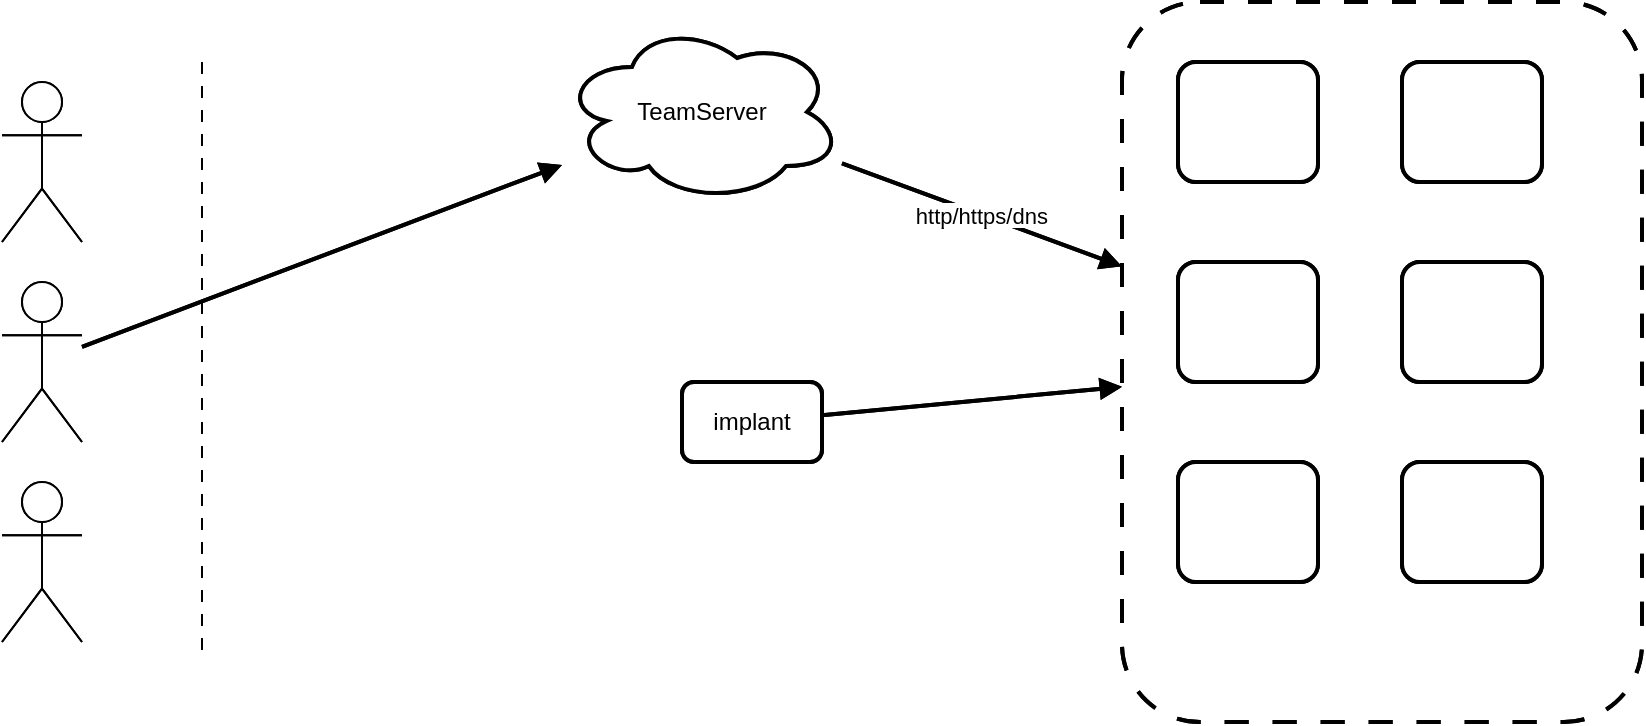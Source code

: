 <mxfile version="26.2.12">
  <diagram name="C2-Architecture" id="fJDzTPLzAQvEZuDJhh8x">
    <mxGraphModel dx="1044" dy="527" grid="1" gridSize="10" guides="1" tooltips="1" connect="1" arrows="1" fold="1" page="1" pageScale="1" pageWidth="827" pageHeight="1169" math="0" shadow="0">
      <root>
        <mxCell id="0" />
        <mxCell id="1" parent="0" />
        <mxCell id="GRzVxMHnf3-NTWmAIHRL-1" value="" style="shape=umlActor;verticalLabelPosition=bottom;verticalAlign=top;html=1;" vertex="1" parent="1">
          <mxGeometry x="80" y="160" width="40" height="80" as="geometry" />
        </mxCell>
        <mxCell id="GRzVxMHnf3-NTWmAIHRL-2" value="" style="shape=umlActor;verticalLabelPosition=bottom;verticalAlign=top;html=1;" vertex="1" parent="1">
          <mxGeometry x="80" y="260" width="40" height="80" as="geometry" />
        </mxCell>
        <mxCell id="GRzVxMHnf3-NTWmAIHRL-3" value="" style="shape=umlActor;verticalLabelPosition=bottom;verticalAlign=top;html=1;" vertex="1" parent="1">
          <mxGeometry x="80" y="360" width="40" height="80" as="geometry" />
        </mxCell>
        <mxCell id="GRzVxMHnf3-NTWmAIHRL-4" value="TeamServer" style="shape=cloud;whiteSpace=wrap;html=1;rounded=0;strokeWidth=2;" vertex="1" parent="1">
          <mxGeometry x="360" y="130" width="140" height="90" as="geometry" />
        </mxCell>
        <mxCell id="GRzVxMHnf3-NTWmAIHRL-5" value="implant" style="rounded=1;whiteSpace=wrap;html=1;strokeWidth=2;align=center;verticalAlign=middle;" vertex="1" parent="1">
          <mxGeometry x="420" y="310" width="70" height="40" as="geometry" />
        </mxCell>
        <mxCell id="GRzVxMHnf3-NTWmAIHRL-6" value="" style="rounded=1;dashed=1;dashPattern=6 6;whiteSpace=wrap;html=1;fillColor=none;strokeWidth=2;" vertex="1" parent="1">
          <mxGeometry x="640" y="120" width="260" height="360" as="geometry" />
        </mxCell>
        <mxCell id="GRzVxMHnf3-NTWmAIHRL-7" value="" style="rounded=1;whiteSpace=wrap;html=1;strokeWidth=2;" vertex="1" parent="GRzVxMHnf3-NTWmAIHRL-6">
          <mxGeometry x="28" y="30" width="70" height="60" as="geometry" />
        </mxCell>
        <mxCell id="GRzVxMHnf3-NTWmAIHRL-8" value="" style="rounded=1;whiteSpace=wrap;html=1;strokeWidth=2;" vertex="1" parent="GRzVxMHnf3-NTWmAIHRL-6">
          <mxGeometry x="140" y="30" width="70" height="60" as="geometry" />
        </mxCell>
        <mxCell id="GRzVxMHnf3-NTWmAIHRL-9" value="" style="rounded=1;whiteSpace=wrap;html=1;strokeWidth=2;" vertex="1" parent="GRzVxMHnf3-NTWmAIHRL-6">
          <mxGeometry x="28" y="130" width="70" height="60" as="geometry" />
        </mxCell>
        <mxCell id="GRzVxMHnf3-NTWmAIHRL-10" value="" style="rounded=1;whiteSpace=wrap;html=1;strokeWidth=2;" vertex="1" parent="GRzVxMHnf3-NTWmAIHRL-6">
          <mxGeometry x="140" y="130" width="70" height="60" as="geometry" />
        </mxCell>
        <mxCell id="GRzVxMHnf3-NTWmAIHRL-11" value="" style="rounded=1;whiteSpace=wrap;html=1;strokeWidth=2;" vertex="1" parent="GRzVxMHnf3-NTWmAIHRL-6">
          <mxGeometry x="28" y="230" width="70" height="60" as="geometry" />
        </mxCell>
        <mxCell id="GRzVxMHnf3-NTWmAIHRL-12" value="" style="rounded=1;whiteSpace=wrap;html=1;strokeWidth=2;" vertex="1" parent="GRzVxMHnf3-NTWmAIHRL-6">
          <mxGeometry x="140" y="230" width="70" height="60" as="geometry" />
        </mxCell>
        <mxCell id="GRzVxMHnf3-NTWmAIHRL-13" style="endArrow=block;endFill=1;strokeWidth=2;" edge="1" parent="1" source="GRzVxMHnf3-NTWmAIHRL-2" target="GRzVxMHnf3-NTWmAIHRL-4">
          <mxGeometry relative="1" as="geometry" />
        </mxCell>
        <mxCell id="GRzVxMHnf3-NTWmAIHRL-14" value="http/https/dns" style="endArrow=block;endFill=1;strokeWidth=2;align=center;verticalAlign=middle;" edge="1" parent="1" source="GRzVxMHnf3-NTWmAIHRL-4" target="GRzVxMHnf3-NTWmAIHRL-6">
          <mxGeometry relative="1" as="geometry">
            <mxPoint x="630" y="170" as="targetPoint" />
          </mxGeometry>
        </mxCell>
        <mxCell id="GRzVxMHnf3-NTWmAIHRL-15" style="endArrow=block;endFill=1;strokeWidth=2;" edge="1" parent="1" source="GRzVxMHnf3-NTWmAIHRL-5" target="GRzVxMHnf3-NTWmAIHRL-6">
          <mxGeometry relative="1" as="geometry">
            <mxPoint x="640" y="330" as="targetPoint" />
          </mxGeometry>
        </mxCell>
        <mxCell id="GRzVxMHnf3-NTWmAIHRL-16" value="" style="endArrow=none;dashed=1;dashPattern=6 6;strokeWidth=1;" edge="1" parent="1">
          <mxGeometry width="50" height="50" relative="1" as="geometry">
            <mxPoint x="180" y="150" as="sourcePoint" />
            <mxPoint x="180" y="450" as="targetPoint" />
          </mxGeometry>
        </mxCell>
        <mxCell id="GRzVxMHnf3-NTWmAIHRL-17" value="" style="shape=umlActor;verticalLabelPosition=bottom;verticalAlign=top;html=1;" vertex="1" parent="1">
          <mxGeometry x="80" y="160" width="40" height="80" as="geometry" />
        </mxCell>
        <mxCell id="GRzVxMHnf3-NTWmAIHRL-18" value="" style="shape=umlActor;verticalLabelPosition=bottom;verticalAlign=top;html=1;" vertex="1" parent="1">
          <mxGeometry x="80" y="260" width="40" height="80" as="geometry" />
        </mxCell>
        <mxCell id="GRzVxMHnf3-NTWmAIHRL-19" value="" style="shape=umlActor;verticalLabelPosition=bottom;verticalAlign=top;html=1;" vertex="1" parent="1">
          <mxGeometry x="80" y="360" width="40" height="80" as="geometry" />
        </mxCell>
        <mxCell id="GRzVxMHnf3-NTWmAIHRL-20" value="TeamServer" style="shape=cloud;whiteSpace=wrap;html=1;rounded=0;strokeWidth=2;" vertex="1" parent="1">
          <mxGeometry x="360" y="130" width="140" height="90" as="geometry" />
        </mxCell>
        <mxCell id="GRzVxMHnf3-NTWmAIHRL-21" value="implant" style="rounded=1;whiteSpace=wrap;html=1;strokeWidth=2;align=center;verticalAlign=middle;" vertex="1" parent="1">
          <mxGeometry x="420" y="310" width="70" height="40" as="geometry" />
        </mxCell>
        <mxCell id="GRzVxMHnf3-NTWmAIHRL-22" value="" style="rounded=1;dashed=1;dashPattern=6 6;whiteSpace=wrap;html=1;fillColor=none;strokeWidth=2;" vertex="1" parent="1">
          <mxGeometry x="640" y="120" width="260" height="360" as="geometry" />
        </mxCell>
        <mxCell id="GRzVxMHnf3-NTWmAIHRL-23" value="" style="rounded=1;whiteSpace=wrap;html=1;strokeWidth=2;" vertex="1" parent="GRzVxMHnf3-NTWmAIHRL-22">
          <mxGeometry x="28" y="30" width="70" height="60" as="geometry" />
        </mxCell>
        <mxCell id="GRzVxMHnf3-NTWmAIHRL-24" value="" style="rounded=1;whiteSpace=wrap;html=1;strokeWidth=2;" vertex="1" parent="GRzVxMHnf3-NTWmAIHRL-22">
          <mxGeometry x="140" y="30" width="70" height="60" as="geometry" />
        </mxCell>
        <mxCell id="GRzVxMHnf3-NTWmAIHRL-25" value="" style="rounded=1;whiteSpace=wrap;html=1;strokeWidth=2;" vertex="1" parent="GRzVxMHnf3-NTWmAIHRL-22">
          <mxGeometry x="28" y="130" width="70" height="60" as="geometry" />
        </mxCell>
        <mxCell id="GRzVxMHnf3-NTWmAIHRL-26" value="" style="rounded=1;whiteSpace=wrap;html=1;strokeWidth=2;" vertex="1" parent="GRzVxMHnf3-NTWmAIHRL-22">
          <mxGeometry x="140" y="130" width="70" height="60" as="geometry" />
        </mxCell>
        <mxCell id="GRzVxMHnf3-NTWmAIHRL-27" value="" style="rounded=1;whiteSpace=wrap;html=1;strokeWidth=2;" vertex="1" parent="GRzVxMHnf3-NTWmAIHRL-22">
          <mxGeometry x="28" y="230" width="70" height="60" as="geometry" />
        </mxCell>
        <mxCell id="GRzVxMHnf3-NTWmAIHRL-28" value="" style="rounded=1;whiteSpace=wrap;html=1;strokeWidth=2;" vertex="1" parent="GRzVxMHnf3-NTWmAIHRL-22">
          <mxGeometry x="140" y="230" width="70" height="60" as="geometry" />
        </mxCell>
        <mxCell id="GRzVxMHnf3-NTWmAIHRL-29" style="endArrow=block;endFill=1;strokeWidth=2;" edge="1" parent="1" source="GRzVxMHnf3-NTWmAIHRL-18" target="GRzVxMHnf3-NTWmAIHRL-20">
          <mxGeometry relative="1" as="geometry" />
        </mxCell>
        <mxCell id="GRzVxMHnf3-NTWmAIHRL-30" value="http/https/dns" style="endArrow=block;endFill=1;strokeWidth=2;align=center;verticalAlign=middle;" edge="1" parent="1" source="GRzVxMHnf3-NTWmAIHRL-20" target="GRzVxMHnf3-NTWmAIHRL-22">
          <mxGeometry relative="1" as="geometry">
            <mxPoint x="630" y="170" as="targetPoint" />
          </mxGeometry>
        </mxCell>
        <mxCell id="GRzVxMHnf3-NTWmAIHRL-31" style="endArrow=block;endFill=1;strokeWidth=2;" edge="1" parent="1" source="GRzVxMHnf3-NTWmAIHRL-21" target="GRzVxMHnf3-NTWmAIHRL-22">
          <mxGeometry relative="1" as="geometry">
            <mxPoint x="640" y="330" as="targetPoint" />
          </mxGeometry>
        </mxCell>
        <mxCell id="GRzVxMHnf3-NTWmAIHRL-32" value="" style="endArrow=none;dashed=1;dashPattern=6 6;strokeWidth=1;" edge="1" parent="1">
          <mxGeometry width="50" height="50" relative="1" as="geometry">
            <mxPoint x="180" y="150" as="sourcePoint" />
            <mxPoint x="180" y="450" as="targetPoint" />
          </mxGeometry>
        </mxCell>
      </root>
    </mxGraphModel>
  </diagram>
</mxfile>
